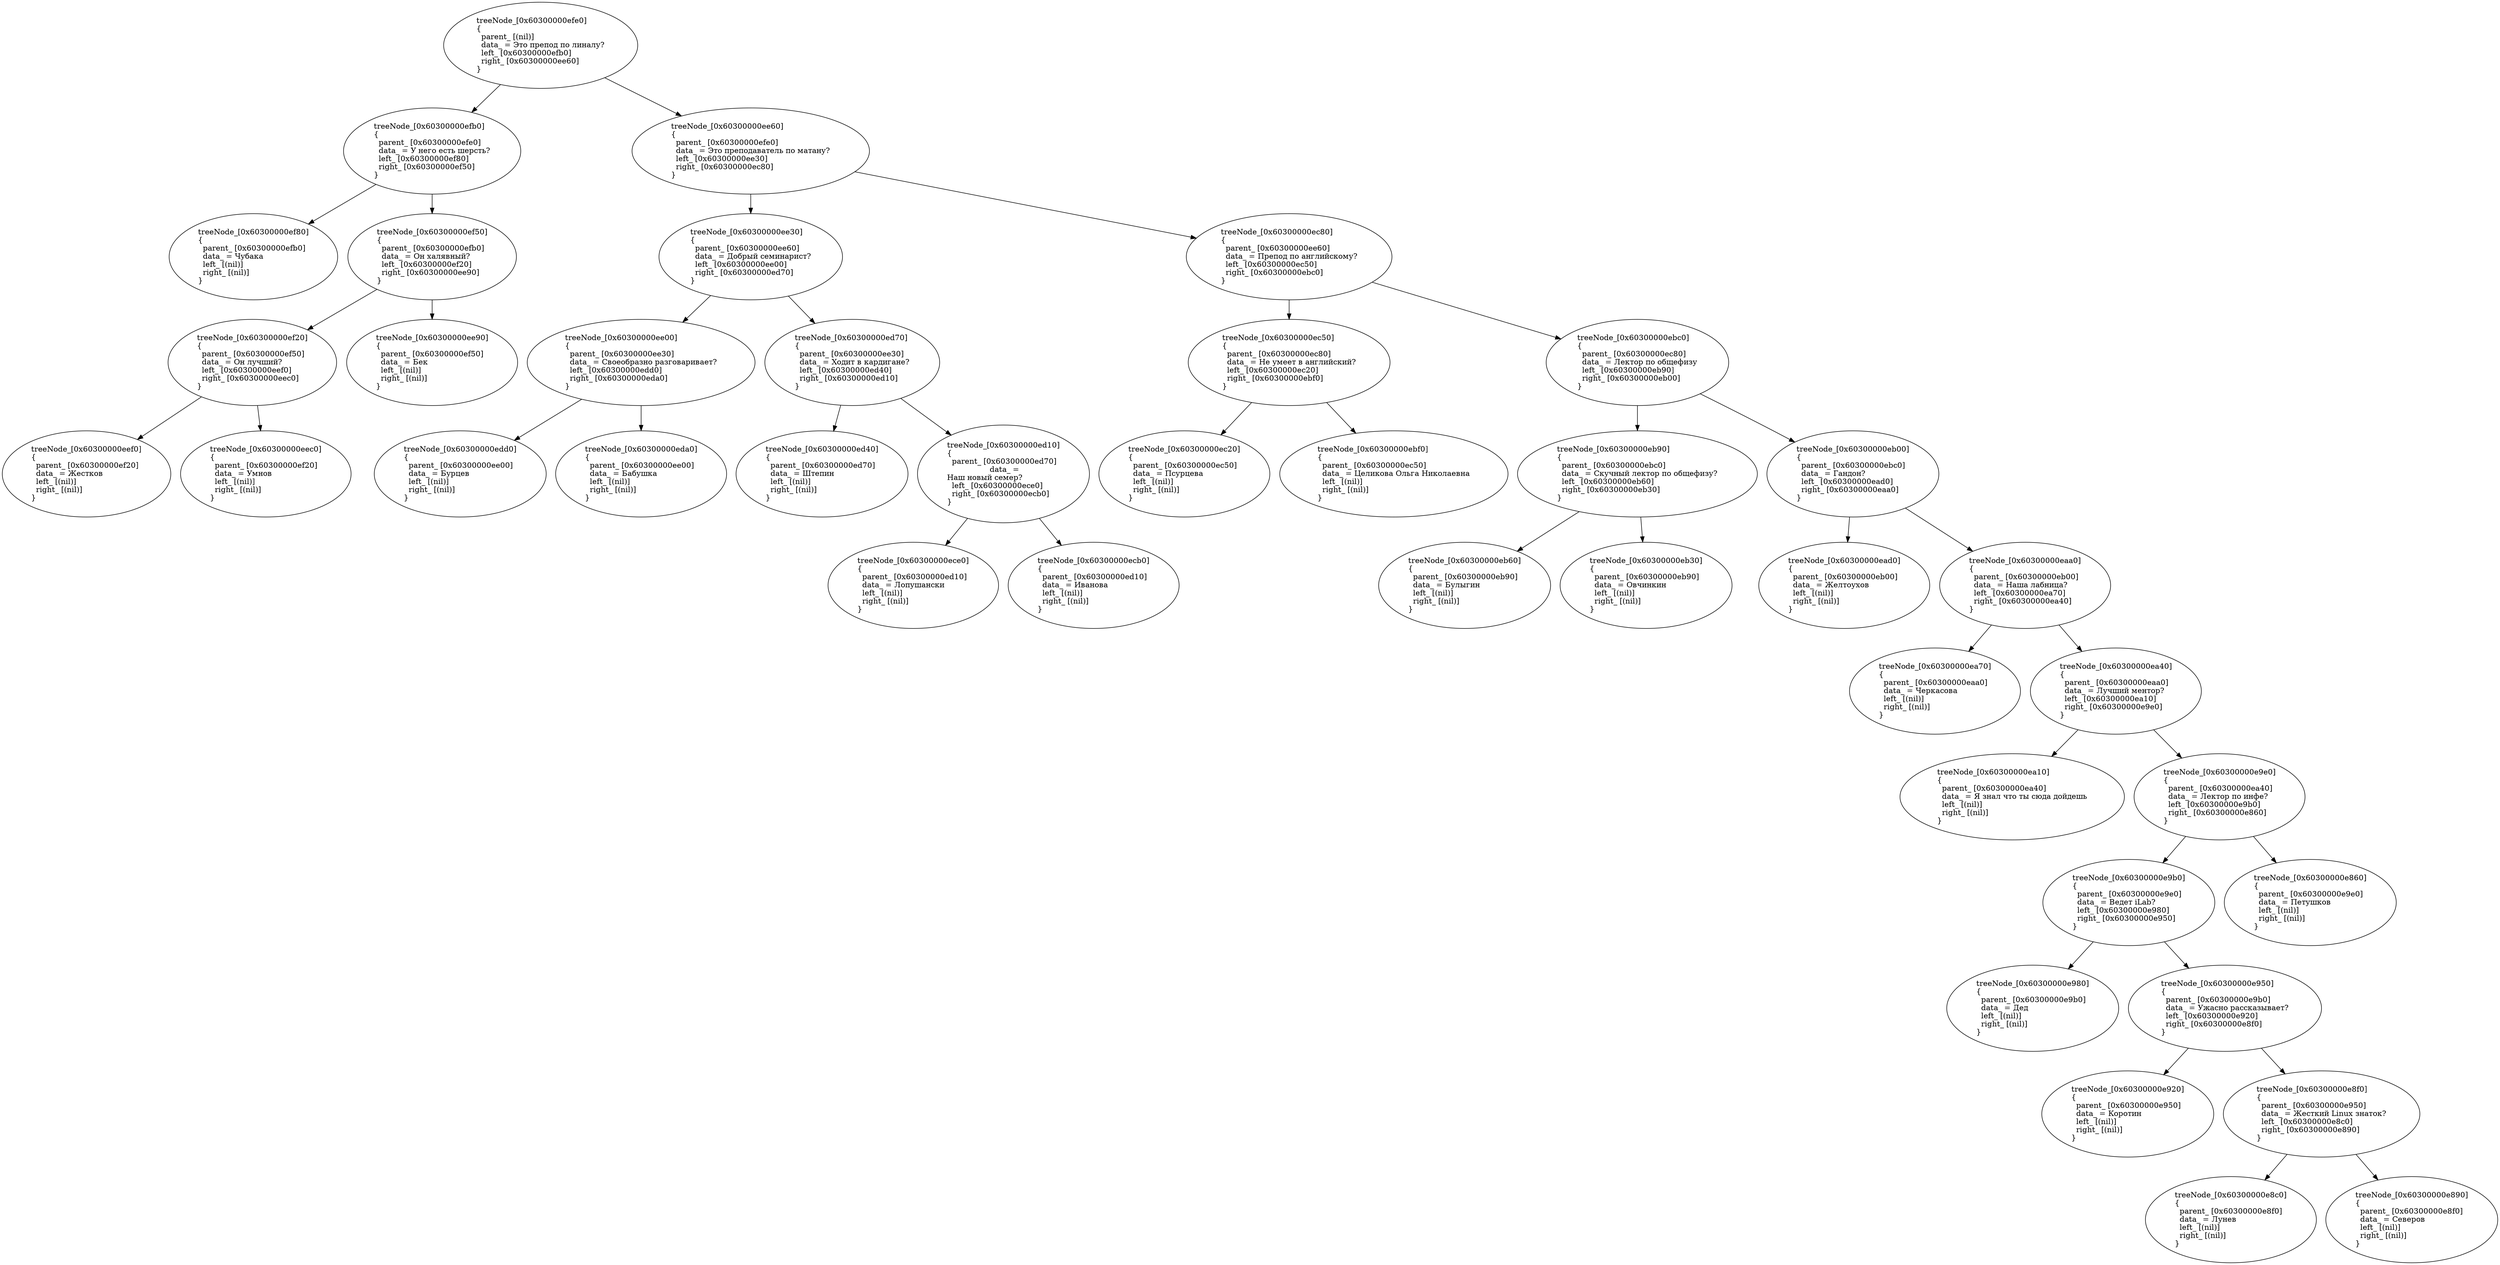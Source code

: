 digraph graf {
treeNode_0x60300000efe0 [label="treeNode_[0x60300000efe0]\l{\l  parent_ [(nil)]\l  data_ = Это препод по линалу?\l  left_ [0x60300000efb0]\l  right_ [0x60300000ee60]\l}\l"]
treeNode_0x60300000efe0->treeNode_0x60300000efb0
treeNode_0x60300000efb0 [label="treeNode_[0x60300000efb0]\l{\l  parent_ [0x60300000efe0]\l  data_ = У него есть шерсть?\l  left_ [0x60300000ef80]\l  right_ [0x60300000ef50]\l}\l"]
treeNode_0x60300000efb0->treeNode_0x60300000ef80
treeNode_0x60300000ef80 [label="treeNode_[0x60300000ef80]\l{\l  parent_ [0x60300000efb0]\l  data_ = Чубака\l  left_ [(nil)]\l  right_ [(nil)]\l}\l"]
treeNode_0x60300000efb0->treeNode_0x60300000ef50
treeNode_0x60300000ef50 [label="treeNode_[0x60300000ef50]\l{\l  parent_ [0x60300000efb0]\l  data_ = Он халявный?\l  left_ [0x60300000ef20]\l  right_ [0x60300000ee90]\l}\l"]
treeNode_0x60300000ef50->treeNode_0x60300000ef20
treeNode_0x60300000ef20 [label="treeNode_[0x60300000ef20]\l{\l  parent_ [0x60300000ef50]\l  data_ = Он лучший?\l  left_ [0x60300000eef0]\l  right_ [0x60300000eec0]\l}\l"]
treeNode_0x60300000ef20->treeNode_0x60300000eef0
treeNode_0x60300000eef0 [label="treeNode_[0x60300000eef0]\l{\l  parent_ [0x60300000ef20]\l  data_ = Жестков\l  left_ [(nil)]\l  right_ [(nil)]\l}\l"]
treeNode_0x60300000ef20->treeNode_0x60300000eec0
treeNode_0x60300000eec0 [label="treeNode_[0x60300000eec0]\l{\l  parent_ [0x60300000ef20]\l  data_ = Умнов\l  left_ [(nil)]\l  right_ [(nil)]\l}\l"]
treeNode_0x60300000ef50->treeNode_0x60300000ee90
treeNode_0x60300000ee90 [label="treeNode_[0x60300000ee90]\l{\l  parent_ [0x60300000ef50]\l  data_ = Бек\l  left_ [(nil)]\l  right_ [(nil)]\l}\l"]
treeNode_0x60300000efe0->treeNode_0x60300000ee60
treeNode_0x60300000ee60 [label="treeNode_[0x60300000ee60]\l{\l  parent_ [0x60300000efe0]\l  data_ = Это преподаватель по матану?\l  left_ [0x60300000ee30]\l  right_ [0x60300000ec80]\l}\l"]
treeNode_0x60300000ee60->treeNode_0x60300000ee30
treeNode_0x60300000ee30 [label="treeNode_[0x60300000ee30]\l{\l  parent_ [0x60300000ee60]\l  data_ = Добрый семинарист?\l  left_ [0x60300000ee00]\l  right_ [0x60300000ed70]\l}\l"]
treeNode_0x60300000ee30->treeNode_0x60300000ee00
treeNode_0x60300000ee00 [label="treeNode_[0x60300000ee00]\l{\l  parent_ [0x60300000ee30]\l  data_ = Своеобразно разговаривает?\l  left_ [0x60300000edd0]\l  right_ [0x60300000eda0]\l}\l"]
treeNode_0x60300000ee00->treeNode_0x60300000edd0
treeNode_0x60300000edd0 [label="treeNode_[0x60300000edd0]\l{\l  parent_ [0x60300000ee00]\l  data_ = Бурцев\l  left_ [(nil)]\l  right_ [(nil)]\l}\l"]
treeNode_0x60300000ee00->treeNode_0x60300000eda0
treeNode_0x60300000eda0 [label="treeNode_[0x60300000eda0]\l{\l  parent_ [0x60300000ee00]\l  data_ = Бабушка\l  left_ [(nil)]\l  right_ [(nil)]\l}\l"]
treeNode_0x60300000ee30->treeNode_0x60300000ed70
treeNode_0x60300000ed70 [label="treeNode_[0x60300000ed70]\l{\l  parent_ [0x60300000ee30]\l  data_ = Ходит в кардигане?\l  left_ [0x60300000ed40]\l  right_ [0x60300000ed10]\l}\l"]
treeNode_0x60300000ed70->treeNode_0x60300000ed40
treeNode_0x60300000ed40 [label="treeNode_[0x60300000ed40]\l{\l  parent_ [0x60300000ed70]\l  data_ = Штепин\l  left_ [(nil)]\l  right_ [(nil)]\l}\l"]
treeNode_0x60300000ed70->treeNode_0x60300000ed10
treeNode_0x60300000ed10 [label="treeNode_[0x60300000ed10]\l{\l  parent_ [0x60300000ed70]\l  data_ = 
Наш новый семер?\l  left_ [0x60300000ece0]\l  right_ [0x60300000ecb0]\l}\l"]
treeNode_0x60300000ed10->treeNode_0x60300000ece0
treeNode_0x60300000ece0 [label="treeNode_[0x60300000ece0]\l{\l  parent_ [0x60300000ed10]\l  data_ = Лопушански\l  left_ [(nil)]\l  right_ [(nil)]\l}\l"]
treeNode_0x60300000ed10->treeNode_0x60300000ecb0
treeNode_0x60300000ecb0 [label="treeNode_[0x60300000ecb0]\l{\l  parent_ [0x60300000ed10]\l  data_ = Иванова\l  left_ [(nil)]\l  right_ [(nil)]\l}\l"]
treeNode_0x60300000ee60->treeNode_0x60300000ec80
treeNode_0x60300000ec80 [label="treeNode_[0x60300000ec80]\l{\l  parent_ [0x60300000ee60]\l  data_ = Препод по английскому?\l  left_ [0x60300000ec50]\l  right_ [0x60300000ebc0]\l}\l"]
treeNode_0x60300000ec80->treeNode_0x60300000ec50
treeNode_0x60300000ec50 [label="treeNode_[0x60300000ec50]\l{\l  parent_ [0x60300000ec80]\l  data_ = Не умеет в английский?\l  left_ [0x60300000ec20]\l  right_ [0x60300000ebf0]\l}\l"]
treeNode_0x60300000ec50->treeNode_0x60300000ec20
treeNode_0x60300000ec20 [label="treeNode_[0x60300000ec20]\l{\l  parent_ [0x60300000ec50]\l  data_ = Псурцева\l  left_ [(nil)]\l  right_ [(nil)]\l}\l"]
treeNode_0x60300000ec50->treeNode_0x60300000ebf0
treeNode_0x60300000ebf0 [label="treeNode_[0x60300000ebf0]\l{\l  parent_ [0x60300000ec50]\l  data_ = Целикова Ольга Николаевна\l  left_ [(nil)]\l  right_ [(nil)]\l}\l"]
treeNode_0x60300000ec80->treeNode_0x60300000ebc0
treeNode_0x60300000ebc0 [label="treeNode_[0x60300000ebc0]\l{\l  parent_ [0x60300000ec80]\l  data_ = Лектор по общефизу\l  left_ [0x60300000eb90]\l  right_ [0x60300000eb00]\l}\l"]
treeNode_0x60300000ebc0->treeNode_0x60300000eb90
treeNode_0x60300000eb90 [label="treeNode_[0x60300000eb90]\l{\l  parent_ [0x60300000ebc0]\l  data_ = Скучный лектор по общефизу?\l  left_ [0x60300000eb60]\l  right_ [0x60300000eb30]\l}\l"]
treeNode_0x60300000eb90->treeNode_0x60300000eb60
treeNode_0x60300000eb60 [label="treeNode_[0x60300000eb60]\l{\l  parent_ [0x60300000eb90]\l  data_ = Булыгин\l  left_ [(nil)]\l  right_ [(nil)]\l}\l"]
treeNode_0x60300000eb90->treeNode_0x60300000eb30
treeNode_0x60300000eb30 [label="treeNode_[0x60300000eb30]\l{\l  parent_ [0x60300000eb90]\l  data_ = Овчинкин\l  left_ [(nil)]\l  right_ [(nil)]\l}\l"]
treeNode_0x60300000ebc0->treeNode_0x60300000eb00
treeNode_0x60300000eb00 [label="treeNode_[0x60300000eb00]\l{\l  parent_ [0x60300000ebc0]\l  data_ = Гандон?\l  left_ [0x60300000ead0]\l  right_ [0x60300000eaa0]\l}\l"]
treeNode_0x60300000eb00->treeNode_0x60300000ead0
treeNode_0x60300000ead0 [label="treeNode_[0x60300000ead0]\l{\l  parent_ [0x60300000eb00]\l  data_ = Желтоухов\l  left_ [(nil)]\l  right_ [(nil)]\l}\l"]
treeNode_0x60300000eb00->treeNode_0x60300000eaa0
treeNode_0x60300000eaa0 [label="treeNode_[0x60300000eaa0]\l{\l  parent_ [0x60300000eb00]\l  data_ = Наша лабница?\l  left_ [0x60300000ea70]\l  right_ [0x60300000ea40]\l}\l"]
treeNode_0x60300000eaa0->treeNode_0x60300000ea70
treeNode_0x60300000ea70 [label="treeNode_[0x60300000ea70]\l{\l  parent_ [0x60300000eaa0]\l  data_ = Черкасова\l  left_ [(nil)]\l  right_ [(nil)]\l}\l"]
treeNode_0x60300000eaa0->treeNode_0x60300000ea40
treeNode_0x60300000ea40 [label="treeNode_[0x60300000ea40]\l{\l  parent_ [0x60300000eaa0]\l  data_ = Лучший ментор?\l  left_ [0x60300000ea10]\l  right_ [0x60300000e9e0]\l}\l"]
treeNode_0x60300000ea40->treeNode_0x60300000ea10
treeNode_0x60300000ea10 [label="treeNode_[0x60300000ea10]\l{\l  parent_ [0x60300000ea40]\l  data_ = Я знал что ты сюда дойдешь\l  left_ [(nil)]\l  right_ [(nil)]\l}\l"]
treeNode_0x60300000ea40->treeNode_0x60300000e9e0
treeNode_0x60300000e9e0 [label="treeNode_[0x60300000e9e0]\l{\l  parent_ [0x60300000ea40]\l  data_ = Лектор по инфе?\l  left_ [0x60300000e9b0]\l  right_ [0x60300000e860]\l}\l"]
treeNode_0x60300000e9e0->treeNode_0x60300000e9b0
treeNode_0x60300000e9b0 [label="treeNode_[0x60300000e9b0]\l{\l  parent_ [0x60300000e9e0]\l  data_ = Ведет iLab?\l  left_ [0x60300000e980]\l  right_ [0x60300000e950]\l}\l"]
treeNode_0x60300000e9b0->treeNode_0x60300000e980
treeNode_0x60300000e980 [label="treeNode_[0x60300000e980]\l{\l  parent_ [0x60300000e9b0]\l  data_ = Дед\l  left_ [(nil)]\l  right_ [(nil)]\l}\l"]
treeNode_0x60300000e9b0->treeNode_0x60300000e950
treeNode_0x60300000e950 [label="treeNode_[0x60300000e950]\l{\l  parent_ [0x60300000e9b0]\l  data_ = Ужасно рассказывает?\l  left_ [0x60300000e920]\l  right_ [0x60300000e8f0]\l}\l"]
treeNode_0x60300000e950->treeNode_0x60300000e920
treeNode_0x60300000e920 [label="treeNode_[0x60300000e920]\l{\l  parent_ [0x60300000e950]\l  data_ = Коротин\l  left_ [(nil)]\l  right_ [(nil)]\l}\l"]
treeNode_0x60300000e950->treeNode_0x60300000e8f0
treeNode_0x60300000e8f0 [label="treeNode_[0x60300000e8f0]\l{\l  parent_ [0x60300000e950]\l  data_ = Жесткий Linux знаток?\l  left_ [0x60300000e8c0]\l  right_ [0x60300000e890]\l}\l"]
treeNode_0x60300000e8f0->treeNode_0x60300000e8c0
treeNode_0x60300000e8c0 [label="treeNode_[0x60300000e8c0]\l{\l  parent_ [0x60300000e8f0]\l  data_ = Лунев\l  left_ [(nil)]\l  right_ [(nil)]\l}\l"]
treeNode_0x60300000e8f0->treeNode_0x60300000e890
treeNode_0x60300000e890 [label="treeNode_[0x60300000e890]\l{\l  parent_ [0x60300000e8f0]\l  data_ = Северов\l  left_ [(nil)]\l  right_ [(nil)]\l}\l"]
treeNode_0x60300000e9e0->treeNode_0x60300000e860
treeNode_0x60300000e860 [label="treeNode_[0x60300000e860]\l{\l  parent_ [0x60300000e9e0]\l  data_ = Петушков\l  left_ [(nil)]\l  right_ [(nil)]\l}\l"]
}
